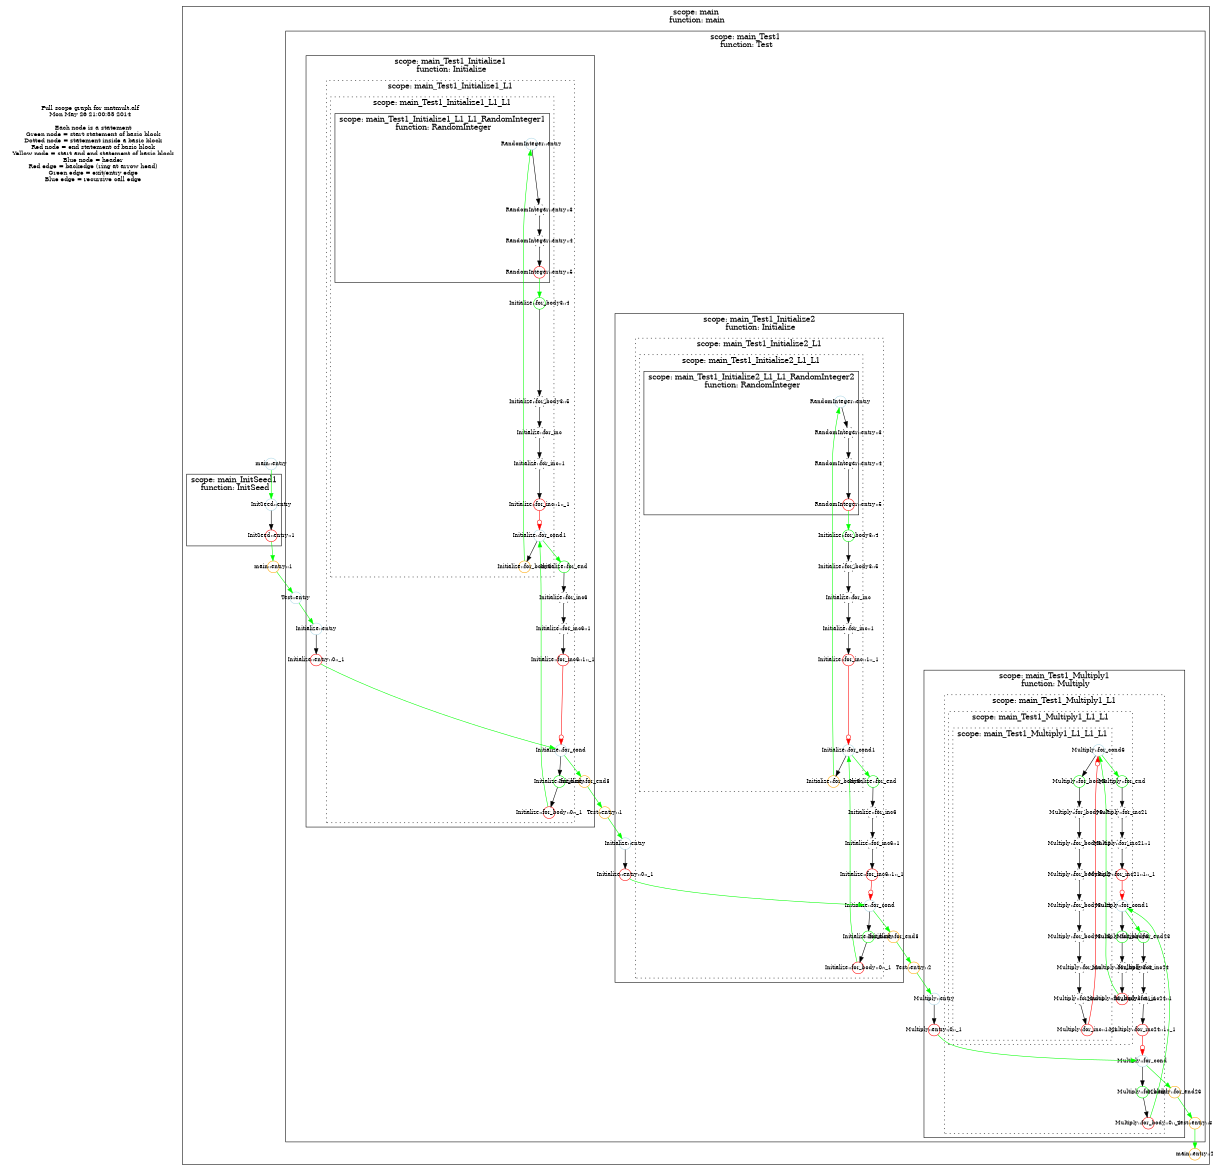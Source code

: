 digraph "" {
   size="11.4,7.8";
   rankdir=TB;
   center=1;
   rotate=0;
   {
   node [shape=plaintext, fontsize=11];
   "Full scope graph for matmult.alf\nMon May 26 21:00:55 2014\n\n   Each node is a statement\n   Green node = start statement of basic block\n   Dotted node = statement inside a basic block\n   Red node = end statement of basic block\n   Yellow node = start and end statement of basic block\n   Blue node = header\n   Red edge = backedge (ring at arrow head)\n   Green edge = exit/entry edge\n   Blue edge = recursive call edge\n"   }
   subgraph "cluster_main" {
      label= "scope: main\n function: main"
   graph[style=line] 
      /* Nodes */
      node [width=0.3 fixedsize=true shape=circle fontsize=10]
      /* Nodes and edges */
      "main_8"[label="main::entry::2"] [color="orange"]
      "main_7"[label="main::entry::1"] [color="orange"]
      "main_6"[label="main::entry"] [color="lightblue"]
      /* Internal edges */
      subgraph "cluster_main_InitSeed1" {
         label= "scope: main_InitSeed1\n function: InitSeed"
      graph[style=line] 
         /* Nodes */
         node [width=0.3 fixedsize=true shape=circle fontsize=10]
         /* Nodes and edges */
         "main_InitSeed1_9"[label="InitSeed::entry"] [color="lightblue"]
         "main_InitSeed1_10"[label="InitSeed::entry::1"] [color="red"]
         /* Internal edges */
         "main_InitSeed1_9"->"main_InitSeed1_10"  [color="black"]
      }
      subgraph "cluster_main_Test1" {
         label= "scope: main_Test1\n function: Test"
      graph[style=line] 
         /* Nodes */
         node [width=0.3 fixedsize=true shape=circle fontsize=10]
         /* Nodes and edges */
         "main_Test1_14"[label="Test::entry::3"] [color="orange"]
         "main_Test1_11"[label="Test::entry"] [color="lightblue"]
         "main_Test1_12"[label="Test::entry::1"] [color="orange"]
         "main_Test1_13"[label="Test::entry::2"] [color="orange"]
         /* Internal edges */
         subgraph "cluster_main_Test1_Initialize1" {
            label= "scope: main_Test1_Initialize1\n function: Initialize"
         graph[style=line] 
            /* Nodes */
            node [width=0.3 fixedsize=true shape=circle fontsize=10]
            /* Nodes and edges */
            "main_Test1_Initialize1_16"[label="Initialize::entry::0::_1"] [color="red"]
            "main_Test1_Initialize1_15"[label="Initialize::entry"] [color="lightblue"]
            "main_Test1_Initialize1_31"[label="Initialize::for_end8"] [color="orange"]
            /* Internal edges */
            "main_Test1_Initialize1_15"->"main_Test1_Initialize1_16"  [color="black"]
            subgraph "cluster_main_Test1_Initialize1_L1" {
               label= "scope: main_Test1_Initialize1_L1"
            graph[style=dotted] 
               /* Nodes */
               node [width=0.3 fixedsize=true shape=circle fontsize=10]
               /* Nodes and edges */
               "main_Test1_Initialize1_L1_19"[label="Initialize::for_body::0::_1"] [color="red"]
               "main_Test1_Initialize1_L1_17"[label="Initialize::for_cond"] [color="lightblue"]
               "main_Test1_Initialize1_L1_27"[label="Initialize::for_end"] [color="green"]
               "main_Test1_Initialize1_L1_18"[label="Initialize::for_body"] [color="green"]
               "main_Test1_Initialize1_L1_28"[label="Initialize::for_inc6"] [style=dotted]
               "main_Test1_Initialize1_L1_29"[label="Initialize::for_inc6::1"] [style=dotted]
               "main_Test1_Initialize1_L1_30"[label="Initialize::for_inc6::1::_1"] [color="red"]
               /* Internal edges */
               "main_Test1_Initialize1_L1_17"->"main_Test1_Initialize1_L1_18"  [color="black"]
               "main_Test1_Initialize1_L1_27"->"main_Test1_Initialize1_L1_28"  [color="black"]
               "main_Test1_Initialize1_L1_18"->"main_Test1_Initialize1_L1_19"  [color="black"]
               "main_Test1_Initialize1_L1_28"->"main_Test1_Initialize1_L1_29"  [color="black"]
               "main_Test1_Initialize1_L1_29"->"main_Test1_Initialize1_L1_30"  [color="black"]
               "main_Test1_Initialize1_L1_30"->"main_Test1_Initialize1_L1_17"  [color="red" arrowhead=normalodot]
               subgraph "cluster_main_Test1_Initialize1_L1_L1" {
                  label= "scope: main_Test1_Initialize1_L1_L1"
               graph[style=dotted] 
                  /* Nodes */
                  node [width=0.3 fixedsize=true shape=circle fontsize=10]
                  /* Nodes and edges */
                  "main_Test1_Initialize1_L1_L1_22"[label="Initialize::for_body3::4"] [color="green"]
                  "main_Test1_Initialize1_L1_L1_20"[label="Initialize::for_cond1"] [color="lightblue"]
                  "main_Test1_Initialize1_L1_L1_25"[label="Initialize::for_inc::1"] [style=dotted]
                  "main_Test1_Initialize1_L1_L1_26"[label="Initialize::for_inc::1::_1"] [color="red"]
                  "main_Test1_Initialize1_L1_L1_23"[label="Initialize::for_body3::5"] [style=dotted]
                  "main_Test1_Initialize1_L1_L1_24"[label="Initialize::for_inc"] [style=dotted]
                  "main_Test1_Initialize1_L1_L1_21"[label="Initialize::for_body3"] [color="orange"]
                  /* Internal edges */
                  "main_Test1_Initialize1_L1_L1_22"->"main_Test1_Initialize1_L1_L1_23"  [color="black"]
                  "main_Test1_Initialize1_L1_L1_20"->"main_Test1_Initialize1_L1_L1_21"  [color="black"]
                  "main_Test1_Initialize1_L1_L1_25"->"main_Test1_Initialize1_L1_L1_26"  [color="black"]
                  "main_Test1_Initialize1_L1_L1_26"->"main_Test1_Initialize1_L1_L1_20"  [color="red" arrowhead=normalodot]
                  "main_Test1_Initialize1_L1_L1_23"->"main_Test1_Initialize1_L1_L1_24"  [color="black"]
                  "main_Test1_Initialize1_L1_L1_24"->"main_Test1_Initialize1_L1_L1_25"  [color="black"]
                  subgraph "cluster_main_Test1_Initialize1_L1_L1_RandomInteger1" {
                     label= "scope: main_Test1_Initialize1_L1_L1_RandomInteger1\n function: RandomInteger"
                  graph[style=line] 
                     /* Nodes */
                     node [width=0.3 fixedsize=true shape=circle fontsize=10]
                     /* Nodes and edges */
                     "main_Test1_Initialize1_L1_L1_RandomInteger1_62"[label="RandomInteger::entry::4"] [style=dotted]
                     "main_Test1_Initialize1_L1_L1_RandomInteger1_60"[label="RandomInteger::entry"] [color="lightblue"]
                     "main_Test1_Initialize1_L1_L1_RandomInteger1_61"[label="RandomInteger::entry::3"] [style=dotted]
                     "main_Test1_Initialize1_L1_L1_RandomInteger1_63"[label="RandomInteger::entry::5"] [color="red"]
                     /* Internal edges */
                     "main_Test1_Initialize1_L1_L1_RandomInteger1_62"->"main_Test1_Initialize1_L1_L1_RandomInteger1_63"  [color="black"]
                     "main_Test1_Initialize1_L1_L1_RandomInteger1_60"->"main_Test1_Initialize1_L1_L1_RandomInteger1_61"  [color="black"]
                     "main_Test1_Initialize1_L1_L1_RandomInteger1_61"->"main_Test1_Initialize1_L1_L1_RandomInteger1_62"  [color="black"]
                  }
               }
            }
         }
         subgraph "cluster_main_Test1_Initialize2" {
            label= "scope: main_Test1_Initialize2\n function: Initialize"
         graph[style=line] 
            /* Nodes */
            node [width=0.3 fixedsize=true shape=circle fontsize=10]
            /* Nodes and edges */
            "main_Test1_Initialize2_16"[label="Initialize::entry::0::_1"] [color="red"]
            "main_Test1_Initialize2_15"[label="Initialize::entry"] [color="lightblue"]
            "main_Test1_Initialize2_31"[label="Initialize::for_end8"] [color="orange"]
            /* Internal edges */
            "main_Test1_Initialize2_15"->"main_Test1_Initialize2_16"  [color="black"]
            subgraph "cluster_main_Test1_Initialize2_L1" {
               label= "scope: main_Test1_Initialize2_L1"
            graph[style=dotted] 
               /* Nodes */
               node [width=0.3 fixedsize=true shape=circle fontsize=10]
               /* Nodes and edges */
               "main_Test1_Initialize2_L1_19"[label="Initialize::for_body::0::_1"] [color="red"]
               "main_Test1_Initialize2_L1_17"[label="Initialize::for_cond"] [color="lightblue"]
               "main_Test1_Initialize2_L1_27"[label="Initialize::for_end"] [color="green"]
               "main_Test1_Initialize2_L1_18"[label="Initialize::for_body"] [color="green"]
               "main_Test1_Initialize2_L1_28"[label="Initialize::for_inc6"] [style=dotted]
               "main_Test1_Initialize2_L1_29"[label="Initialize::for_inc6::1"] [style=dotted]
               "main_Test1_Initialize2_L1_30"[label="Initialize::for_inc6::1::_1"] [color="red"]
               /* Internal edges */
               "main_Test1_Initialize2_L1_17"->"main_Test1_Initialize2_L1_18"  [color="black"]
               "main_Test1_Initialize2_L1_27"->"main_Test1_Initialize2_L1_28"  [color="black"]
               "main_Test1_Initialize2_L1_18"->"main_Test1_Initialize2_L1_19"  [color="black"]
               "main_Test1_Initialize2_L1_28"->"main_Test1_Initialize2_L1_29"  [color="black"]
               "main_Test1_Initialize2_L1_29"->"main_Test1_Initialize2_L1_30"  [color="black"]
               "main_Test1_Initialize2_L1_30"->"main_Test1_Initialize2_L1_17"  [color="red" arrowhead=normalodot]
               subgraph "cluster_main_Test1_Initialize2_L1_L1" {
                  label= "scope: main_Test1_Initialize2_L1_L1"
               graph[style=dotted] 
                  /* Nodes */
                  node [width=0.3 fixedsize=true shape=circle fontsize=10]
                  /* Nodes and edges */
                  "main_Test1_Initialize2_L1_L1_22"[label="Initialize::for_body3::4"] [color="green"]
                  "main_Test1_Initialize2_L1_L1_20"[label="Initialize::for_cond1"] [color="lightblue"]
                  "main_Test1_Initialize2_L1_L1_25"[label="Initialize::for_inc::1"] [style=dotted]
                  "main_Test1_Initialize2_L1_L1_26"[label="Initialize::for_inc::1::_1"] [color="red"]
                  "main_Test1_Initialize2_L1_L1_23"[label="Initialize::for_body3::5"] [style=dotted]
                  "main_Test1_Initialize2_L1_L1_24"[label="Initialize::for_inc"] [style=dotted]
                  "main_Test1_Initialize2_L1_L1_21"[label="Initialize::for_body3"] [color="orange"]
                  /* Internal edges */
                  "main_Test1_Initialize2_L1_L1_22"->"main_Test1_Initialize2_L1_L1_23"  [color="black"]
                  "main_Test1_Initialize2_L1_L1_20"->"main_Test1_Initialize2_L1_L1_21"  [color="black"]
                  "main_Test1_Initialize2_L1_L1_25"->"main_Test1_Initialize2_L1_L1_26"  [color="black"]
                  "main_Test1_Initialize2_L1_L1_26"->"main_Test1_Initialize2_L1_L1_20"  [color="red" arrowhead=normalodot]
                  "main_Test1_Initialize2_L1_L1_23"->"main_Test1_Initialize2_L1_L1_24"  [color="black"]
                  "main_Test1_Initialize2_L1_L1_24"->"main_Test1_Initialize2_L1_L1_25"  [color="black"]
                  subgraph "cluster_main_Test1_Initialize2_L1_L1_RandomInteger2" {
                     label= "scope: main_Test1_Initialize2_L1_L1_RandomInteger2\n function: RandomInteger"
                  graph[style=line] 
                     /* Nodes */
                     node [width=0.3 fixedsize=true shape=circle fontsize=10]
                     /* Nodes and edges */
                     "main_Test1_Initialize2_L1_L1_RandomInteger2_62"[label="RandomInteger::entry::4"] [style=dotted]
                     "main_Test1_Initialize2_L1_L1_RandomInteger2_60"[label="RandomInteger::entry"] [color="lightblue"]
                     "main_Test1_Initialize2_L1_L1_RandomInteger2_61"[label="RandomInteger::entry::3"] [style=dotted]
                     "main_Test1_Initialize2_L1_L1_RandomInteger2_63"[label="RandomInteger::entry::5"] [color="red"]
                     /* Internal edges */
                     "main_Test1_Initialize2_L1_L1_RandomInteger2_62"->"main_Test1_Initialize2_L1_L1_RandomInteger2_63"  [color="black"]
                     "main_Test1_Initialize2_L1_L1_RandomInteger2_60"->"main_Test1_Initialize2_L1_L1_RandomInteger2_61"  [color="black"]
                     "main_Test1_Initialize2_L1_L1_RandomInteger2_61"->"main_Test1_Initialize2_L1_L1_RandomInteger2_62"  [color="black"]
                  }
               }
            }
         }
         subgraph "cluster_main_Test1_Multiply1" {
            label= "scope: main_Test1_Multiply1\n function: Multiply"
         graph[style=line] 
            /* Nodes */
            node [width=0.3 fixedsize=true shape=circle fontsize=10]
            /* Nodes and edges */
            "main_Test1_Multiply1_32"[label="Multiply::entry"] [color="lightblue"]
            "main_Test1_Multiply1_33"[label="Multiply::entry::0::_1"] [color="red"]
            "main_Test1_Multiply1_59"[label="Multiply::for_end26"] [color="orange"]
            /* Internal edges */
            "main_Test1_Multiply1_32"->"main_Test1_Multiply1_33"  [color="black"]
            subgraph "cluster_main_Test1_Multiply1_L1" {
               label= "scope: main_Test1_Multiply1_L1"
            graph[style=dotted] 
               /* Nodes */
               node [width=0.3 fixedsize=true shape=circle fontsize=10]
               /* Nodes and edges */
               "main_Test1_Multiply1_L1_36"[label="Multiply::for_body::0::_1"] [color="red"]
               "main_Test1_Multiply1_L1_34"[label="Multiply::for_cond"] [color="lightblue"]
               "main_Test1_Multiply1_L1_35"[label="Multiply::for_body"] [color="green"]
               "main_Test1_Multiply1_L1_55"[label="Multiply::for_end23"] [color="green"]
               "main_Test1_Multiply1_L1_56"[label="Multiply::for_inc24"] [style=dotted]
               "main_Test1_Multiply1_L1_57"[label="Multiply::for_inc24::1"] [style=dotted]
               "main_Test1_Multiply1_L1_58"[label="Multiply::for_inc24::1::_1"] [color="red"]
               /* Internal edges */
               "main_Test1_Multiply1_L1_34"->"main_Test1_Multiply1_L1_35"  [color="black"]
               "main_Test1_Multiply1_L1_35"->"main_Test1_Multiply1_L1_36"  [color="black"]
               "main_Test1_Multiply1_L1_55"->"main_Test1_Multiply1_L1_56"  [color="black"]
               "main_Test1_Multiply1_L1_56"->"main_Test1_Multiply1_L1_57"  [color="black"]
               "main_Test1_Multiply1_L1_57"->"main_Test1_Multiply1_L1_58"  [color="black"]
               "main_Test1_Multiply1_L1_58"->"main_Test1_Multiply1_L1_34"  [color="red" arrowhead=normalodot]
               subgraph "cluster_main_Test1_Multiply1_L1_L1" {
                  label= "scope: main_Test1_Multiply1_L1_L1"
               graph[style=dotted] 
                  /* Nodes */
                  node [width=0.3 fixedsize=true shape=circle fontsize=10]
                  /* Nodes and edges */
                  "main_Test1_Multiply1_L1_L1_40"[label="Multiply::for_body3::4::_1"] [color="red"]
                  "main_Test1_Multiply1_L1_L1_38"[label="Multiply::for_body3"] [color="green"]
                  "main_Test1_Multiply1_L1_L1_39"[label="Multiply::for_body3::4"] [style=dotted]
                  "main_Test1_Multiply1_L1_L1_37"[label="Multiply::for_cond1"] [color="lightblue"]
                  "main_Test1_Multiply1_L1_L1_51"[label="Multiply::for_end"] [color="green"]
                  "main_Test1_Multiply1_L1_L1_52"[label="Multiply::for_inc21"] [style=dotted]
                  "main_Test1_Multiply1_L1_L1_53"[label="Multiply::for_inc21::1"] [style=dotted]
                  "main_Test1_Multiply1_L1_L1_54"[label="Multiply::for_inc21::1::_1"] [color="red"]
                  /* Internal edges */
                  "main_Test1_Multiply1_L1_L1_38"->"main_Test1_Multiply1_L1_L1_39"  [color="black"]
                  "main_Test1_Multiply1_L1_L1_39"->"main_Test1_Multiply1_L1_L1_40"  [color="black"]
                  "main_Test1_Multiply1_L1_L1_37"->"main_Test1_Multiply1_L1_L1_38"  [color="black"]
                  "main_Test1_Multiply1_L1_L1_51"->"main_Test1_Multiply1_L1_L1_52"  [color="black"]
                  "main_Test1_Multiply1_L1_L1_52"->"main_Test1_Multiply1_L1_L1_53"  [color="black"]
                  "main_Test1_Multiply1_L1_L1_53"->"main_Test1_Multiply1_L1_L1_54"  [color="black"]
                  "main_Test1_Multiply1_L1_L1_54"->"main_Test1_Multiply1_L1_L1_37"  [color="red" arrowhead=normalodot]
                  subgraph "cluster_main_Test1_Multiply1_L1_L1_L1" {
                     label= "scope: main_Test1_Multiply1_L1_L1_L1"
                  graph[style=dotted] 
                     /* Nodes */
                     node [width=0.3 fixedsize=true shape=circle fontsize=10]
                     /* Nodes and edges */
                     "main_Test1_Multiply1_L1_L1_L1_41"[label="Multiply::for_cond6"] [color="lightblue"]
                     "main_Test1_Multiply1_L1_L1_L1_50"[label="Multiply::for_inc::1::_1"] [color="red"]
                     "main_Test1_Multiply1_L1_L1_L1_49"[label="Multiply::for_inc::1"] [style=dotted]
                     "main_Test1_Multiply1_L1_L1_L1_42"[label="Multiply::for_body8"] [color="green"]
                     "main_Test1_Multiply1_L1_L1_L1_43"[label="Multiply::for_body8::7"] [style=dotted]
                     "main_Test1_Multiply1_L1_L1_L1_44"[label="Multiply::for_body8::11"] [style=dotted]
                     "main_Test1_Multiply1_L1_L1_L1_45"[label="Multiply::for_body8::12"] [style=dotted]
                     "main_Test1_Multiply1_L1_L1_L1_46"[label="Multiply::for_body8::14"] [style=dotted]
                     "main_Test1_Multiply1_L1_L1_L1_47"[label="Multiply::for_body8::15"] [style=dotted]
                     "main_Test1_Multiply1_L1_L1_L1_48"[label="Multiply::for_inc"] [style=dotted]
                     /* Internal edges */
                     "main_Test1_Multiply1_L1_L1_L1_41"->"main_Test1_Multiply1_L1_L1_L1_42"  [color="black"]
                     "main_Test1_Multiply1_L1_L1_L1_50"->"main_Test1_Multiply1_L1_L1_L1_41"  [color="red" arrowhead=normalodot]
                     "main_Test1_Multiply1_L1_L1_L1_49"->"main_Test1_Multiply1_L1_L1_L1_50"  [color="black"]
                     "main_Test1_Multiply1_L1_L1_L1_42"->"main_Test1_Multiply1_L1_L1_L1_43"  [color="black"]
                     "main_Test1_Multiply1_L1_L1_L1_43"->"main_Test1_Multiply1_L1_L1_L1_44"  [color="black"]
                     "main_Test1_Multiply1_L1_L1_L1_44"->"main_Test1_Multiply1_L1_L1_L1_45"  [color="black"]
                     "main_Test1_Multiply1_L1_L1_L1_45"->"main_Test1_Multiply1_L1_L1_L1_46"  [color="black"]
                     "main_Test1_Multiply1_L1_L1_L1_46"->"main_Test1_Multiply1_L1_L1_L1_47"  [color="black"]
                     "main_Test1_Multiply1_L1_L1_L1_47"->"main_Test1_Multiply1_L1_L1_L1_48"  [color="black"]
                     "main_Test1_Multiply1_L1_L1_L1_48"->"main_Test1_Multiply1_L1_L1_L1_49"  [color="black"]
                  }
               }
            }
         }
      }
   }
   /* Exit edge from main*/
      "main_6"->"main_InitSeed1_9" [color="green"]
   /* Exit edge from main*/
      "main_7"->"main_Test1_11" [color="green"]
      /* Exit edge from main_InitSeed1*/
         "main_InitSeed1_10"->"main_7" [color="green"]
      /* Exit edge from main_Test1*/
         "main_Test1_14"->"main_8" [color="green"]
      /* Exit edge from main_Test1*/
         "main_Test1_11"->"main_Test1_Initialize1_15" [color="green"]
      /* Exit edge from main_Test1*/
         "main_Test1_12"->"main_Test1_Initialize2_15" [color="green"]
      /* Exit edge from main_Test1*/
         "main_Test1_13"->"main_Test1_Multiply1_32" [color="green"]
         /* Exit edge from main_Test1_Initialize1*/
            "main_Test1_Initialize1_31"->"main_Test1_12" [color="green"]
         /* Exit edge from main_Test1_Initialize1*/
            "main_Test1_Initialize1_16"->"main_Test1_Initialize1_L1_17" [color="green"]
            /* Exit edge from main_Test1_Initialize1_L1*/
               "main_Test1_Initialize1_L1_19"->"main_Test1_Initialize1_L1_L1_20" [color="green"]
            /* Exit edge from main_Test1_Initialize1_L1*/
               "main_Test1_Initialize1_L1_17"->"main_Test1_Initialize1_31" [color="green"]
               /* Exit edge from main_Test1_Initialize1_L1_L1*/
                  "main_Test1_Initialize1_L1_L1_20"->"main_Test1_Initialize1_L1_27" [color="green"]
               /* Exit edge from main_Test1_Initialize1_L1_L1*/
                  "main_Test1_Initialize1_L1_L1_21"->"main_Test1_Initialize1_L1_L1_RandomInteger1_60" [color="green"]
                  /* Exit edge from main_Test1_Initialize1_L1_L1_RandomInteger1*/
                     "main_Test1_Initialize1_L1_L1_RandomInteger1_63"->"main_Test1_Initialize1_L1_L1_22" [color="green"]
         /* Exit edge from main_Test1_Initialize2*/
            "main_Test1_Initialize2_31"->"main_Test1_13" [color="green"]
         /* Exit edge from main_Test1_Initialize2*/
            "main_Test1_Initialize2_16"->"main_Test1_Initialize2_L1_17" [color="green"]
            /* Exit edge from main_Test1_Initialize2_L1*/
               "main_Test1_Initialize2_L1_19"->"main_Test1_Initialize2_L1_L1_20" [color="green"]
            /* Exit edge from main_Test1_Initialize2_L1*/
               "main_Test1_Initialize2_L1_17"->"main_Test1_Initialize2_31" [color="green"]
               /* Exit edge from main_Test1_Initialize2_L1_L1*/
                  "main_Test1_Initialize2_L1_L1_20"->"main_Test1_Initialize2_L1_27" [color="green"]
               /* Exit edge from main_Test1_Initialize2_L1_L1*/
                  "main_Test1_Initialize2_L1_L1_21"->"main_Test1_Initialize2_L1_L1_RandomInteger2_60" [color="green"]
                  /* Exit edge from main_Test1_Initialize2_L1_L1_RandomInteger2*/
                     "main_Test1_Initialize2_L1_L1_RandomInteger2_63"->"main_Test1_Initialize2_L1_L1_22" [color="green"]
         /* Exit edge from main_Test1_Multiply1*/
            "main_Test1_Multiply1_59"->"main_Test1_14" [color="green"]
         /* Exit edge from main_Test1_Multiply1*/
            "main_Test1_Multiply1_33"->"main_Test1_Multiply1_L1_34" [color="green"]
            /* Exit edge from main_Test1_Multiply1_L1*/
               "main_Test1_Multiply1_L1_36"->"main_Test1_Multiply1_L1_L1_37" [color="green"]
            /* Exit edge from main_Test1_Multiply1_L1*/
               "main_Test1_Multiply1_L1_34"->"main_Test1_Multiply1_59" [color="green"]
               /* Exit edge from main_Test1_Multiply1_L1_L1*/
                  "main_Test1_Multiply1_L1_L1_40"->"main_Test1_Multiply1_L1_L1_L1_41" [color="green"]
               /* Exit edge from main_Test1_Multiply1_L1_L1*/
                  "main_Test1_Multiply1_L1_L1_37"->"main_Test1_Multiply1_L1_55" [color="green"]
                  /* Exit edge from main_Test1_Multiply1_L1_L1_L1*/
                     "main_Test1_Multiply1_L1_L1_L1_41"->"main_Test1_Multiply1_L1_L1_51" [color="green"]
}
